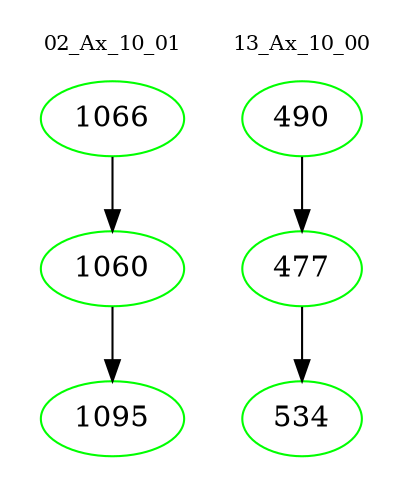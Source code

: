digraph{
subgraph cluster_0 {
color = white
label = "02_Ax_10_01";
fontsize=10;
T0_1066 [label="1066", color="green"]
T0_1066 -> T0_1060 [color="black"]
T0_1060 [label="1060", color="green"]
T0_1060 -> T0_1095 [color="black"]
T0_1095 [label="1095", color="green"]
}
subgraph cluster_1 {
color = white
label = "13_Ax_10_00";
fontsize=10;
T1_490 [label="490", color="green"]
T1_490 -> T1_477 [color="black"]
T1_477 [label="477", color="green"]
T1_477 -> T1_534 [color="black"]
T1_534 [label="534", color="green"]
}
}
